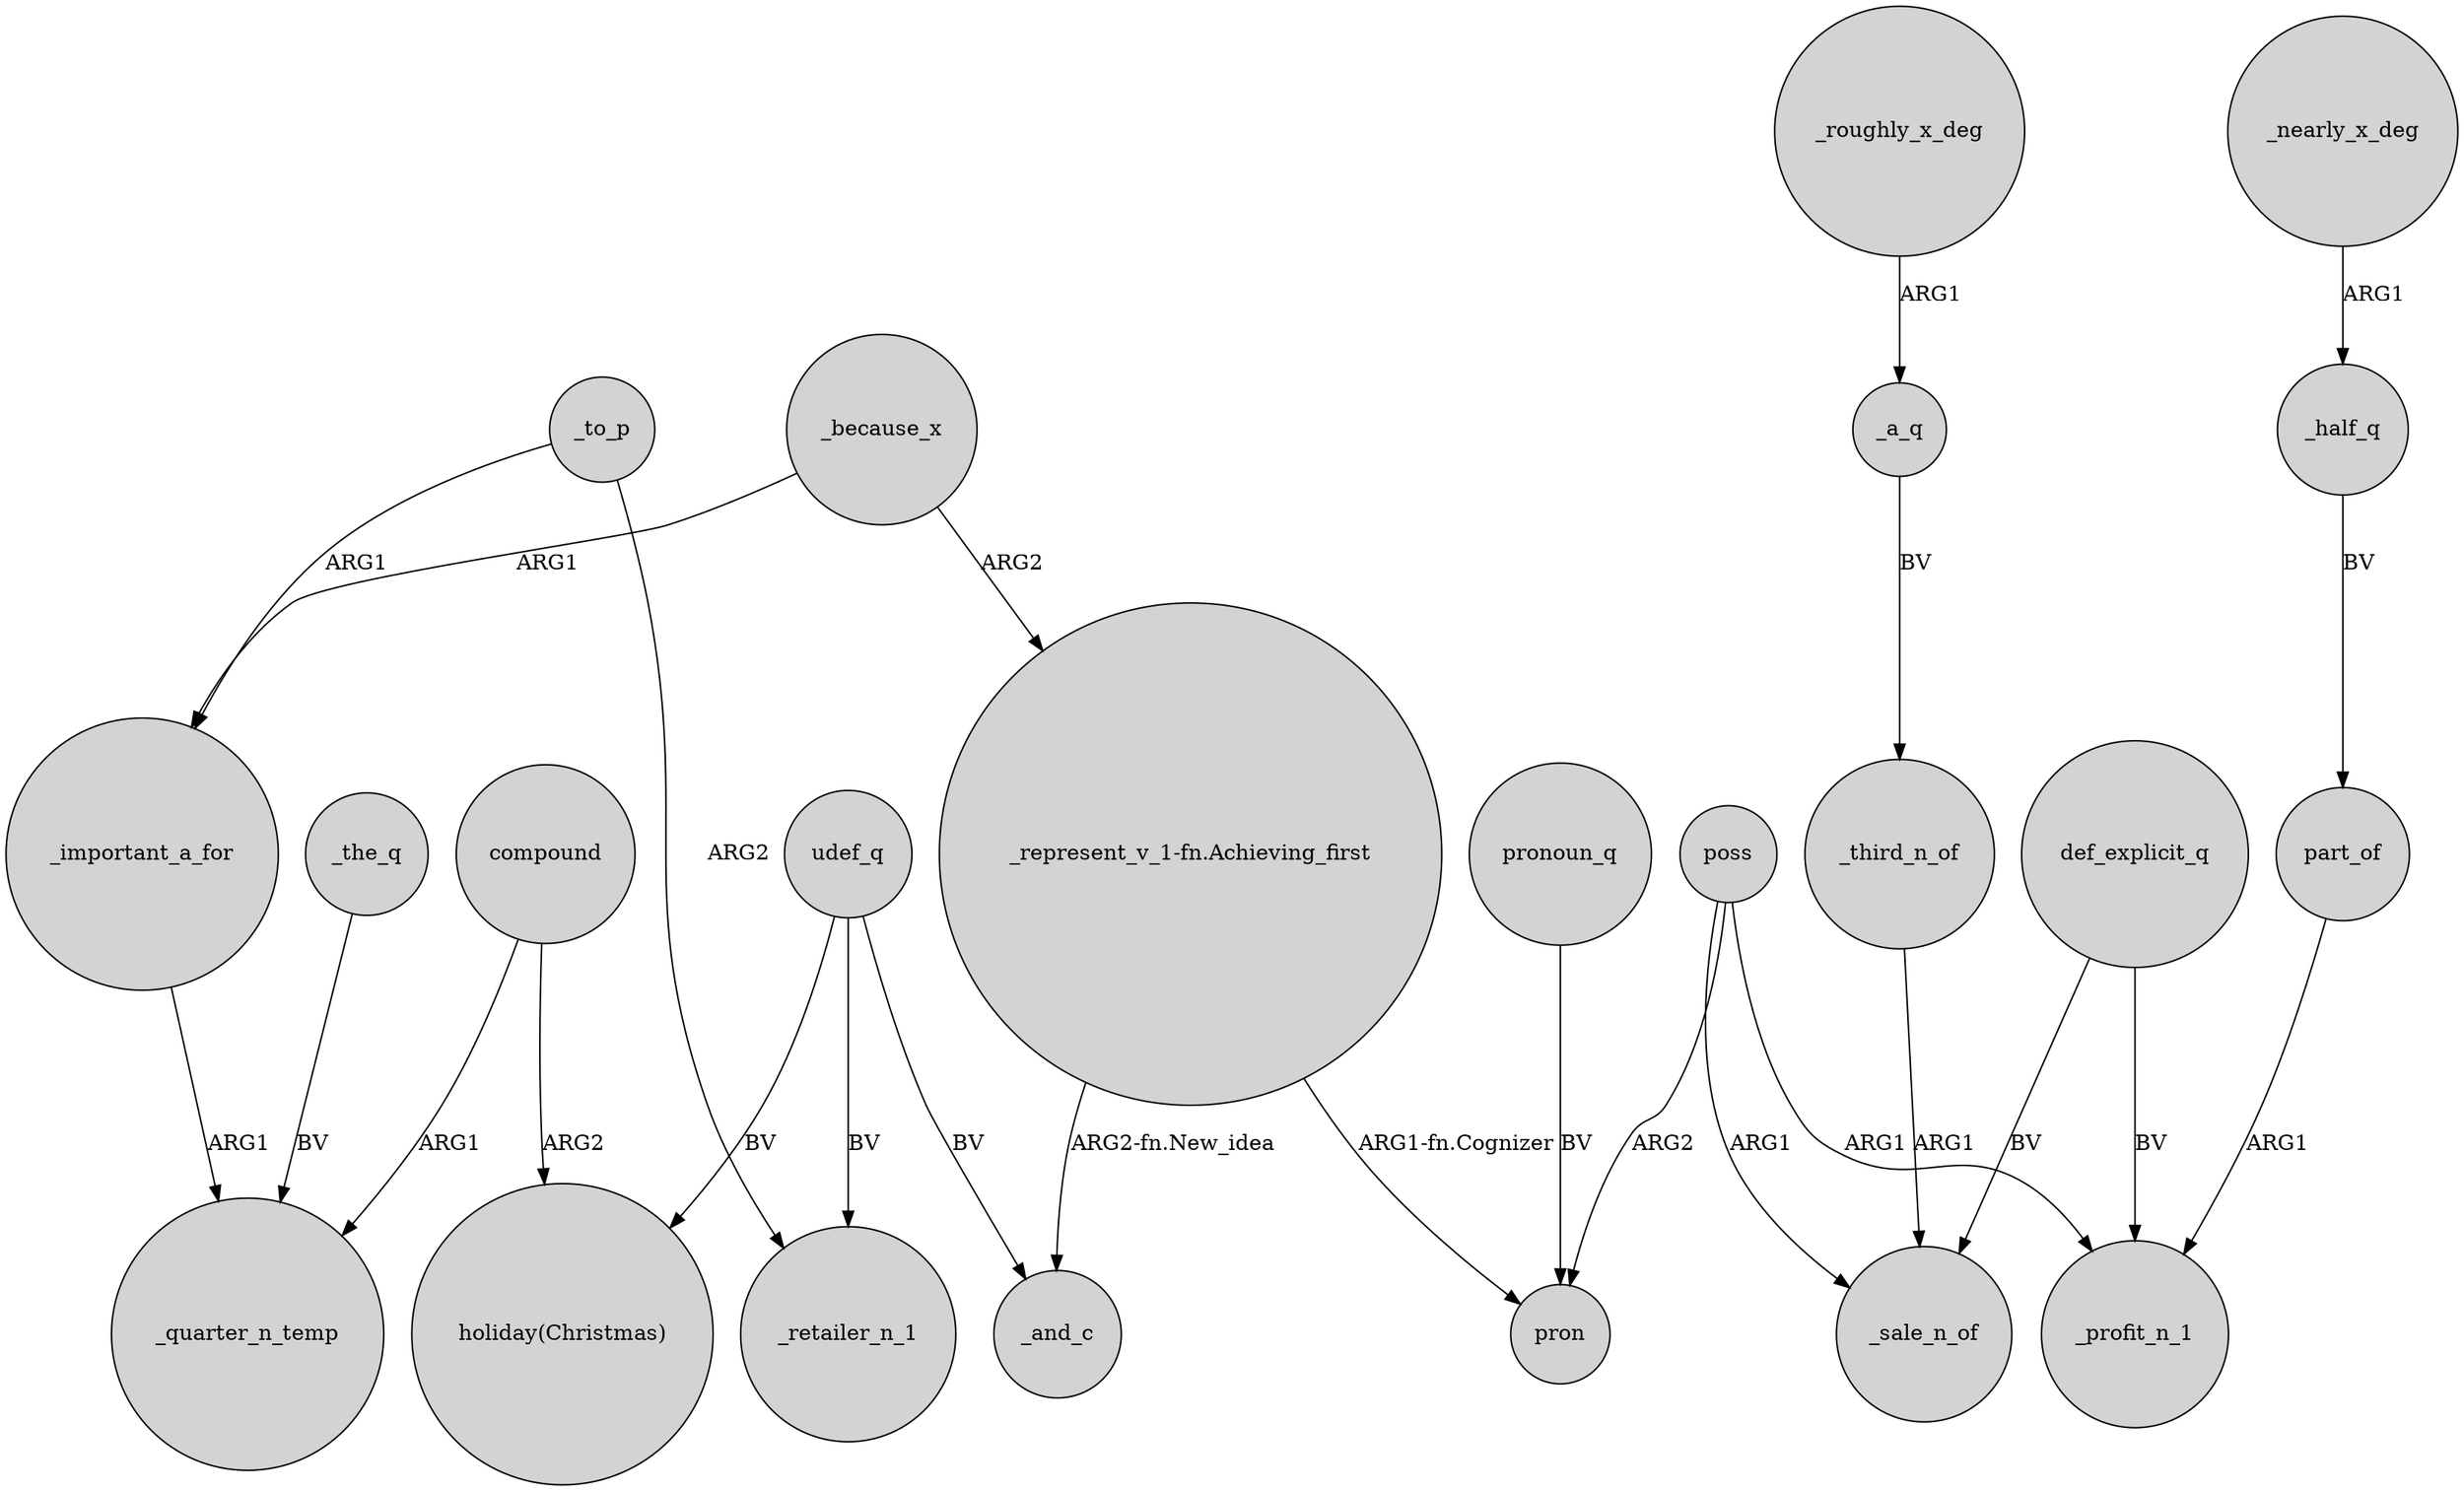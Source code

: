 digraph {
	node [shape=circle style=filled]
	udef_q -> "holiday(Christmas)" [label=BV]
	def_explicit_q -> _profit_n_1 [label=BV]
	compound -> _quarter_n_temp [label=ARG1]
	_to_p -> _important_a_for [label=ARG1]
	_the_q -> _quarter_n_temp [label=BV]
	"_represent_v_1-fn.Achieving_first" -> _and_c [label="ARG2-fn.New_idea"]
	_to_p -> _retailer_n_1 [label=ARG2]
	_a_q -> _third_n_of [label=BV]
	udef_q -> _and_c [label=BV]
	_important_a_for -> _quarter_n_temp [label=ARG1]
	pronoun_q -> pron [label=BV]
	def_explicit_q -> _sale_n_of [label=BV]
	poss -> pron [label=ARG2]
	_because_x -> _important_a_for [label=ARG1]
	_half_q -> part_of [label=BV]
	poss -> _profit_n_1 [label=ARG1]
	compound -> "holiday(Christmas)" [label=ARG2]
	_because_x -> "_represent_v_1-fn.Achieving_first" [label=ARG2]
	_third_n_of -> _sale_n_of [label=ARG1]
	"_represent_v_1-fn.Achieving_first" -> pron [label="ARG1-fn.Cognizer"]
	part_of -> _profit_n_1 [label=ARG1]
	udef_q -> _retailer_n_1 [label=BV]
	_roughly_x_deg -> _a_q [label=ARG1]
	_nearly_x_deg -> _half_q [label=ARG1]
	poss -> _sale_n_of [label=ARG1]
}

